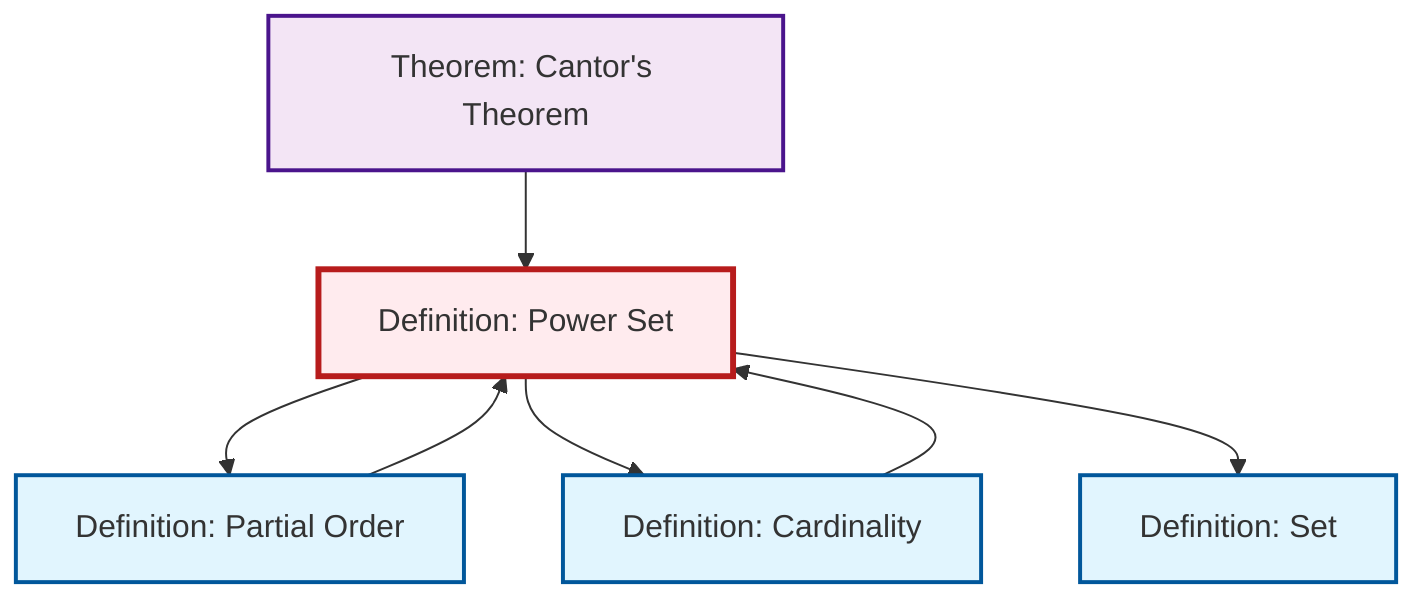 graph TD
    classDef definition fill:#e1f5fe,stroke:#01579b,stroke-width:2px
    classDef theorem fill:#f3e5f5,stroke:#4a148c,stroke-width:2px
    classDef axiom fill:#fff3e0,stroke:#e65100,stroke-width:2px
    classDef example fill:#e8f5e9,stroke:#1b5e20,stroke-width:2px
    classDef current fill:#ffebee,stroke:#b71c1c,stroke-width:3px
    def-set["Definition: Set"]:::definition
    def-power-set["Definition: Power Set"]:::definition
    def-cardinality["Definition: Cardinality"]:::definition
    thm-cantor["Theorem: Cantor's Theorem"]:::theorem
    def-partial-order["Definition: Partial Order"]:::definition
    def-power-set --> def-partial-order
    def-cardinality --> def-power-set
    def-power-set --> def-cardinality
    def-partial-order --> def-power-set
    def-power-set --> def-set
    thm-cantor --> def-power-set
    class def-power-set current